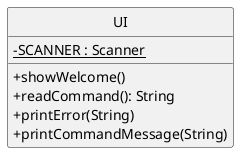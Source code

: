 @startuml
hide circle
skinparam classAttributeIconSize 0
    class UI {
        -SCANNER {static}: Scanner
        +showWelcome()
        +readCommand(): String
        +printError(String)
        +printCommandMessage(String)
    }
@enduml